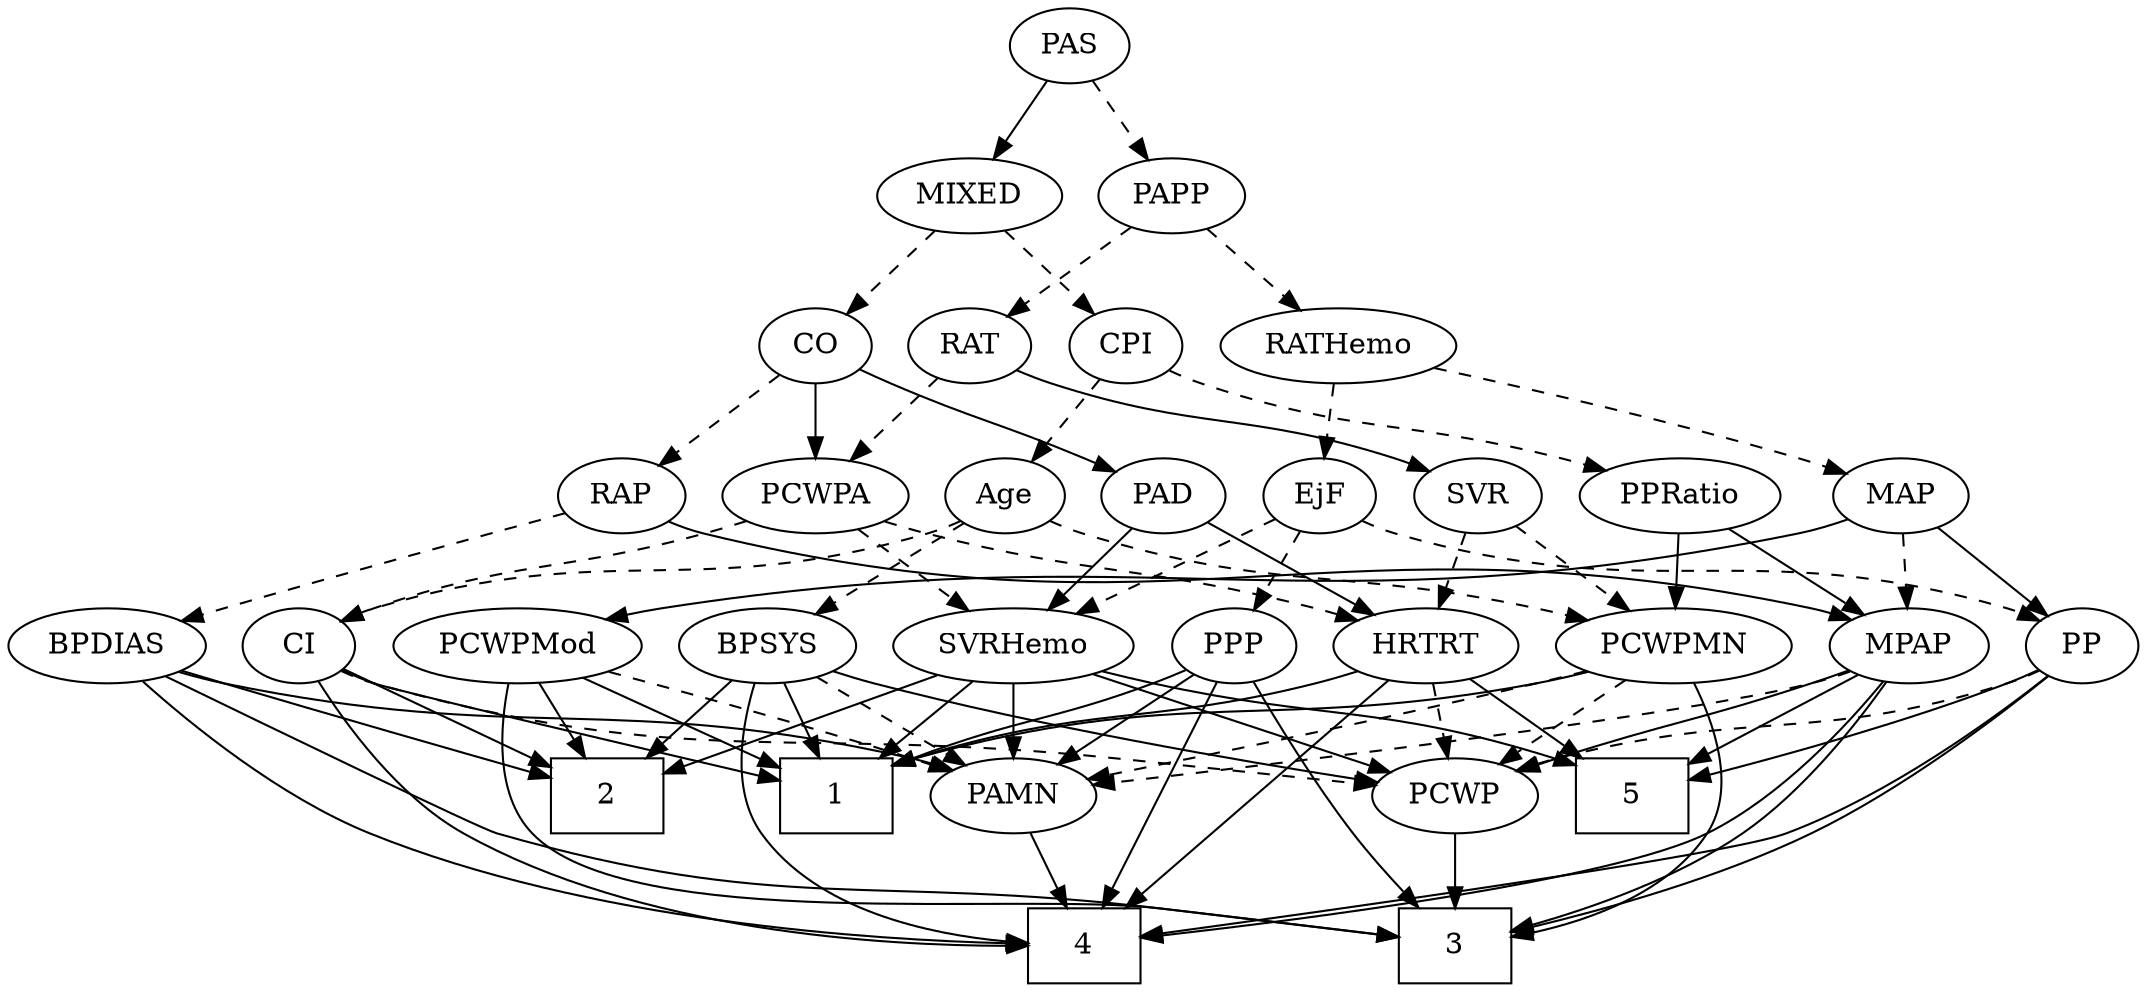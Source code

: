 strict digraph {
	graph [bb="0,0,938.25,468"];
	node [label="\N"];
	1	[height=0.5,
		pos="359.25,90",
		shape=box,
		width=0.75];
	2	[height=0.5,
		pos="249.25,90",
		shape=box,
		width=0.75];
	3	[height=0.5,
		pos="643.25,18",
		shape=box,
		width=0.75];
	4	[height=0.5,
		pos="472.25,18",
		shape=box,
		width=0.75];
	5	[height=0.5,
		pos="723.25,90",
		shape=box,
		width=0.75];
	Age	[height=0.5,
		pos="425.25,234",
		width=0.75];
	BPSYS	[height=0.5,
		pos="334.25,162",
		width=1.0471];
	Age -> BPSYS	[pos="e,353.49,177.8 408.13,219.83 395.01,209.74 376.65,195.62 361.51,183.98",
		style=dashed];
	PCWPMN	[height=0.5,
		pos="728.25,162",
		width=1.3902];
	Age -> PCWPMN	[pos="e,691.27,174.32 445.8,222.13 450.76,219.84 456.11,217.63 461.25,216 550.7,187.71 577.81,201.02 669.25,180 673.28,179.07 677.44,178.04 \
681.61,176.94",
		style=dashed];
	CI	[height=0.5,
		pos="129.25,162",
		width=0.75];
	Age -> CI	[pos="e,149.79,173.91 404.71,222.09 399.75,219.8 394.4,217.59 389.25,216 292.92,186.18 261.57,209.82 165.25,180 163.32,179.4 161.36,178.72 \
159.4,177.98",
		style=dashed];
	EjF	[height=0.5,
		pos="573.25,234",
		width=0.75];
	SVRHemo	[height=0.5,
		pos="440.25,162",
		width=1.3902];
	EjF -> SVRHemo	[pos="e,467.45,177.32 552.76,222.22 532.47,211.54 500.97,194.96 476.46,182.06",
		style=dashed];
	PP	[height=0.5,
		pos="911.25,162",
		width=0.75];
	EjF -> PP	[pos="e,890.73,174.01 593.76,221.99 598.72,219.71 604.08,217.53 609.25,216 723.64,182.13 760.85,213.87 875.25,180 877.18,179.43 879.15,\
178.76 881.11,178.03",
		style=dashed];
	PPP	[height=0.5,
		pos="535.25,162",
		width=0.75];
	EjF -> PPP	[pos="e,544.01,179.15 564.43,216.76 559.83,208.28 554.09,197.71 548.92,188.2",
		style=dashed];
	RAP	[height=0.5,
		pos="250.25,234",
		width=0.77632];
	MPAP	[height=0.5,
		pos="831.25,162",
		width=0.97491];
	RAP -> MPAP	[pos="e,805.59,174.38 271.29,221.76 276.38,219.48 281.91,217.37 287.25,216 503.05,160.6 569.83,228.68 787.25,180 790.09,179.36 793,178.57 \
795.89,177.69",
		style=solid];
	BPDIAS	[height=0.5,
		pos="42.246,162",
		width=1.1735];
	RAP -> BPDIAS	[pos="e,74.523,173.86 225.98,224.83 191.18,213.12 126.62,191.4 84.048,177.07",
		style=dashed];
	MIXED	[height=0.5,
		pos="410.25,378",
		width=1.1193];
	CO	[height=0.5,
		pos="338.25,306",
		width=0.75];
	MIXED -> CO	[pos="e,353.2,321.54 394.27,361.46 384.3,351.78 371.34,339.17 360.39,328.53",
		style=dashed];
	CPI	[height=0.5,
		pos="482.25,306",
		width=0.75];
	MIXED -> CPI	[pos="e,467.3,321.54 426.23,361.46 436.19,351.78 449.15,339.17 460.1,328.53",
		style=dashed];
	MPAP -> 3	[pos="e,670.33,24.462 824.65,143.99 816.2,124.2 799.76,91.734 776.25,72 748.44,48.66 709.07,34.701 680.38,27.015",
		style=solid];
	MPAP -> 4	[pos="e,499.71,22.964 822.57,144.19 811.03,123.64 788.63,89.476 759.25,72 738.03,59.378 582.74,35.252 509.85,24.457",
		style=solid];
	MPAP -> 5	[pos="e,749.75,108.18 810.42,147.5 795.7,137.96 775.61,124.94 758.43,113.8",
		style=solid];
	PAMN	[height=0.5,
		pos="440.25,90",
		width=1.011];
	MPAP -> PAMN	[pos="e,475.19,95.357 805.03,149.8 799.25,147.64 793.1,145.56 787.25,144 731.1,129.06 566.07,106.97 485.51,96.671",
		style=dashed];
	PCWP	[height=0.5,
		pos="643.25,90",
		width=0.97491];
	MPAP -> PCWP	[pos="e,670.67,101.71 803.82,150.29 798.34,148.18 792.62,146 787.25,144 742.99,127.49 731.5,124.51 687.25,108 684.9,107.12 682.48,106.21 \
680.04,105.29",
		style=solid];
	BPSYS -> 1	[pos="e,353.08,108.28 340.3,144.05 343.11,136.18 346.53,126.62 349.68,117.79",
		style=solid];
	BPSYS -> 2	[pos="e,269.94,108.04 316.22,146.15 305.11,137 290.61,125.06 277.94,114.63",
		style=solid];
	BPSYS -> 4	[pos="e,444.96,19.792 325.89,144.26 317.62,125.02 308.17,93.371 323.25,72 348.28,36.525 399.24,24.654 434.55,20.761",
		style=solid];
	BPSYS -> PAMN	[pos="e,419.09,104.97 355.44,147 371.19,136.61 392.87,122.29 410.37,110.73",
		style=dashed];
	BPSYS -> PCWP	[pos="e,610.2,96.076 362.86,149.89 368.88,147.77 375.23,145.69 381.25,144 457.28,122.68 547.99,106.29 600.27,97.691",
		style=solid];
	PAD	[height=0.5,
		pos="499.25,234",
		width=0.79437];
	PAD -> SVRHemo	[pos="e,454.26,179.63 486.44,217.81 478.96,208.93 469.33,197.5 460.8,187.39",
		style=solid];
	HRTRT	[height=0.5,
		pos="620.25,162",
		width=1.1013];
	PAD -> HRTRT	[pos="e,596.6,176.68 519.5,221.28 538.1,210.52 565.99,194.39 587.72,181.82",
		style=solid];
	CO -> RAP	[pos="e,267.16,248.46 321.28,291.5 308.25,281.14 290.07,266.67 275.36,254.97",
		style=dashed];
	CO -> PAD	[pos="e,476.79,245.17 359.49,294.76 364.32,292.49 369.44,290.13 374.25,288 412.51,271.06 422.81,268.55 461.25,252 463.3,251.12 465.4,250.2 \
467.53,249.27",
		style=solid];
	PCWPA	[height=0.5,
		pos="338.25,234",
		width=1.1555];
	CO -> PCWPA	[pos="e,338.25,252.1 338.25,287.7 338.25,279.98 338.25,270.71 338.25,262.11",
		style=solid];
	PAS	[height=0.5,
		pos="455.25,450",
		width=0.75];
	PAS -> MIXED	[pos="e,421.04,395.8 445.04,433.12 439.56,424.59 432.67,413.89 426.48,404.25",
		style=solid];
	PAPP	[height=0.5,
		pos="500.25,378",
		width=0.88464];
	PAS -> PAPP	[pos="e,489.76,395.31 465.46,433.12 471.02,424.47 478.02,413.58 484.28,403.83",
		style=dashed];
	PAMN -> 4	[pos="e,464.35,36.275 447.99,72.055 451.63,64.091 456.06,54.411 460.13,45.51",
		style=solid];
	RATHemo	[height=0.5,
		pos="576.25,306",
		width=1.3721];
	RATHemo -> EjF	[pos="e,573.98,252.1 575.5,287.7 575.17,279.98 574.78,270.71 574.41,262.11",
		style=dashed];
	MAP	[height=0.5,
		pos="827.25,234",
		width=0.84854];
	RATHemo -> MAP	[pos="e,802.58,244.64 617.04,295.74 658.66,285.99 724.94,269.63 781.25,252 785.07,250.8 789.04,249.47 792.97,248.1",
		style=dashed];
	CPI -> Age	[pos="e,437.59,250.16 469.88,289.81 462.33,280.55 452.54,268.52 444.05,258.09",
		style=dashed];
	PPRatio	[height=0.5,
		pos="732.25,234",
		width=1.1013];
	CPI -> PPRatio	[pos="e,702.37,246 502.85,294.29 507.81,291.99 513.14,289.74 518.25,288 589.3,263.82 611,272.34 683.25,252 686.37,251.12 689.58,250.15 \
692.79,249.14",
		style=dashed];
	RAT	[height=0.5,
		pos="410.25,306",
		width=0.75827];
	SVR	[height=0.5,
		pos="646.25,234",
		width=0.77632];
	RAT -> SVR	[pos="e,624.65,245.86 431.24,294.12 436.08,291.89 441.28,289.7 446.25,288 516.45,264.01 538.92,275.62 609.25,252 611.16,251.36 613.1,250.65 \
615.04,249.9",
		style=solid];
	RAT -> PCWPA	[pos="e,354.4,250.7 395.33,290.5 385.62,281.06 372.76,268.56 361.7,257.81",
		style=dashed];
	SVR -> PCWPMN	[pos="e,709.79,178.76 662.45,219.17 673.73,209.54 689.04,196.47 702.04,185.37",
		style=dashed];
	SVR -> HRTRT	[pos="e,626.54,179.96 640.08,216.41 637.09,208.34 633.41,198.43 630.04,189.35",
		style=dashed];
	PCWPMod	[height=0.5,
		pos="226.25,162",
		width=1.4443];
	PCWPMod -> 1	[pos="e,332.05,105.32 253.48,146.67 273.56,136.1 301.09,121.61 323.03,110.06",
		style=solid];
	PCWPMod -> 2	[pos="e,243.57,108.28 231.81,144.05 234.4,136.18 237.54,126.62 240.44,117.79",
		style=solid];
	PCWPMod -> 3	[pos="e,616.1,22.449 216.7,144 207.02,124.22 195.75,91.758 213.25,72 257.03,22.554 442.71,44.126 508.25,36 541.26,31.907 578.8,27.174 \
605.89,23.743",
		style=solid];
	PCWPMod -> PAMN	[pos="e,412.25,101.86 264.37,149.72 298.76,139.39 350.63,123.41 395.25,108 397.66,107.17 400.15,106.29 402.65,105.39",
		style=dashed];
	PCWPA -> SVRHemo	[pos="e,418.08,178.21 359.38,218.5 373.86,208.56 393.29,195.23 409.47,184.12",
		style=dashed];
	PCWPA -> CI	[pos="e,150.33,173.62 306.47,222.22 300.12,220.12 293.48,217.96 287.25,216 233.31,199.06 218.07,200.13 165.25,180 163.41,179.3 161.53,\
178.54 159.65,177.75",
		style=dashed];
	PCWPA -> HRTRT	[pos="e,590.65,174.01 369.34,221.94 375.87,219.81 382.75,217.72 389.25,216 468.96,194.92 491.66,201.57 571.25,180 574.42,179.14 577.68,\
178.18 580.95,177.17",
		style=dashed];
	PCWPMN -> 1	[pos="e,386.42,104.9 691.64,149.53 684.27,147.48 676.55,145.52 669.25,144 552.18,119.59 515.04,141.42 396.25,107.76",
		style=solid];
	PCWPMN -> 3	[pos="e,670.33,22.88 742.24,144.54 756.32,125.86 774.02,94.988 759.25,72 741.95,45.077 707.21,31.66 680.23,25.081",
		style=solid];
	PCWPMN -> PAMN	[pos="e,472.99,98.005 690.87,149.91 683.71,147.87 676.26,145.82 669.25,144 604.62,127.22 529.05,110.24 482.93,100.17",
		style=dashed];
	PCWPMN -> PCWP	[pos="e,661.01,105.63 708.96,145.12 697.15,135.39 681.88,122.82 669.04,112.24",
		style=dashed];
	SVRHemo -> 1	[pos="e,378.97,108.04 421.87,145.12 411.47,136.14 398.28,124.73 386.69,114.71",
		style=solid];
	SVRHemo -> 2	[pos="e,276.44,100.97 406.54,148.65 372.81,136.29 321.07,117.32 286.23,104.55",
		style=solid];
	SVRHemo -> 5	[pos="e,696.02,104.73 477.25,149.78 484.51,147.74 492.09,145.71 499.25,144 578.91,124.94 604.47,133.66 686.3,107.87",
		style=solid];
	SVRHemo -> PAMN	[pos="e,440.25,108.1 440.25,143.7 440.25,135.98 440.25,126.71 440.25,118.11",
		style=solid];
	SVRHemo -> PCWP	[pos="e,615.01,100.74 475.14,148.97 511.46,136.44 568.15,116.9 605.49,104.02",
		style=solid];
	BPDIAS -> 2	[pos="e,222.08,100.19 74.59,150.06 111.93,137.43 173.23,116.71 212.39,103.46",
		style=solid];
	BPDIAS -> 3	[pos="e,616.1,22.49 66.249,147.15 108.67,122.72 193.1,74.326 200.25,72 331.3,29.344 371.43,52.61 508.25,36 541.27,31.991 578.8,27.249 \
605.9,23.793",
		style=solid];
	BPDIAS -> 4	[pos="e,445.05,18.57 55.877,144.81 74.172,124.27 108.74,89.407 146.25,72 243.35,26.935 372.21,19.412 434.86,18.642",
		style=solid];
	BPDIAS -> PAMN	[pos="e,413.46,102.33 72.978,149.64 79.594,147.51 86.598,145.49 93.246,144 225.15,114.48 263.95,140.12 395.25,108 398.06,107.31 400.94,\
106.5 403.81,105.6",
		style=solid];
	MAP -> MPAP	[pos="e,830.27,180.1 828.24,215.7 828.68,207.98 829.21,198.71 829.7,190.11",
		style=dashed];
	MAP -> PCWPMod	[pos="e,263.4,174.62 803.28,222.7 796.29,220.09 788.57,217.59 781.25,216 566.1,169.38 504.13,217.74 287.25,180 282.74,179.22 278.08,178.24 \
273.45,177.15",
		style=solid];
	MAP -> PP	[pos="e,894.84,176.67 844.24,218.83 856.47,208.64 873.15,194.75 886.8,183.37",
		style=solid];
	PP -> 3	[pos="e,670.34,24.518 897.49,146.38 878.45,126.91 842.21,92.546 805.25,72 765.16,49.721 714.24,34.993 680.3,26.839",
		style=solid];
	PP -> 4	[pos="e,499.28,22.707 897.1,146.6 876.33,126.4 835.46,90.094 793.25,72 767.44,60.94 588.1,35.09 509.27,24.095",
		style=solid];
	PP -> 5	[pos="e,750.48,99.532 890.09,150.56 885.26,148.3 880.11,145.99 875.25,144 836.5,128.15 791.06,112.7 760.02,102.61",
		style=solid];
	PP -> PCWP	[pos="e,669.51,102.03 890.67,150.2 885.72,147.9 880.37,145.67 875.25,144 794.36,117.63 769.03,131.42 687.25,108 684.61,107.24 681.9,106.39 \
679.2,105.49",
		style=dashed];
	PPP -> 1	[pos="e,386.63,104.3 514.1,150.55 509.26,148.29 504.11,145.98 499.25,144 456.7,126.65 442.28,126.43 395.99,108.09",
		style=solid];
	PPP -> 3	[pos="e,628.27,36.417 546.02,145.33 558.49,127.36 579.81,97.144 599.25,72 606.34,62.823 614.38,52.991 621.62,44.318",
		style=solid];
	PPP -> 4	[pos="e,479.94,36.346 527.9,144.43 517.11,120.11 496.87,74.498 484,45.492",
		style=solid];
	PPP -> PAMN	[pos="e,459.85,105.45 517.82,148.16 503.99,137.97 484.38,123.52 468.34,111.7",
		style=solid];
	PPRatio -> MPAP	[pos="e,811.44,177.01 752.76,218.5 767.29,208.22 786.96,194.32 802.97,182.99",
		style=solid];
	PPRatio -> PCWPMN	[pos="e,729.22,180.1 731.26,215.7 730.82,207.98 730.29,198.71 729.8,190.11",
		style=solid];
	PCWP -> 3	[pos="e,643.25,36.104 643.25,71.697 643.25,63.983 643.25,54.712 643.25,46.112",
		style=solid];
	CI -> 1	[pos="e,331.97,97.824 150.3,150.31 155.14,148.06 160.32,145.82 165.25,144 193.93,133.4 274.17,112.5 322,100.35",
		style=solid];
	CI -> 2	[pos="e,222.21,106.77 149.06,149.44 166.54,139.25 192.43,124.14 213.51,111.85",
		style=solid];
	CI -> 4	[pos="e,444.9,21.033 134.03,144.25 140.81,123.77 155.23,89.672 180.25,72 220.77,43.372 365.62,27.82 434.86,21.874",
		style=solid];
	CI -> PCWP	[pos="e,609.3,94.689 149.73,149.9 154.69,147.62 160.06,145.47 165.25,144 170.46,142.52 481.95,108.55 599.23,95.785",
		style=dashed];
	PAPP -> RATHemo	[pos="e,558.83,323.04 516.36,362.15 526.49,352.83 539.76,340.61 551.23,330.04",
		style=dashed];
	PAPP -> RAT	[pos="e,427.21,320.2 482.03,362.83 468.64,352.42 450.26,338.12 435.45,326.61",
		style=dashed];
	HRTRT -> 1	[pos="e,386.49,104.69 590.64,150.03 584.29,147.87 577.59,145.74 571.25,144 497.26,123.69 472.9,132.47 396.12,107.86",
		style=solid];
	HRTRT -> 4	[pos="e,490.18,36.21 604.13,145.53 578.43,120.88 527.99,72.487 497.48,43.214",
		style=solid];
	HRTRT -> 5	[pos="e,697.93,108.2 641.59,146.5 655.41,137.1 673.71,124.67 689.48,113.95",
		style=solid];
	HRTRT -> PCWP	[pos="e,637.73,107.79 625.81,144.05 628.44,136.06 631.64,126.33 634.57,117.4",
		style=dashed];
}
